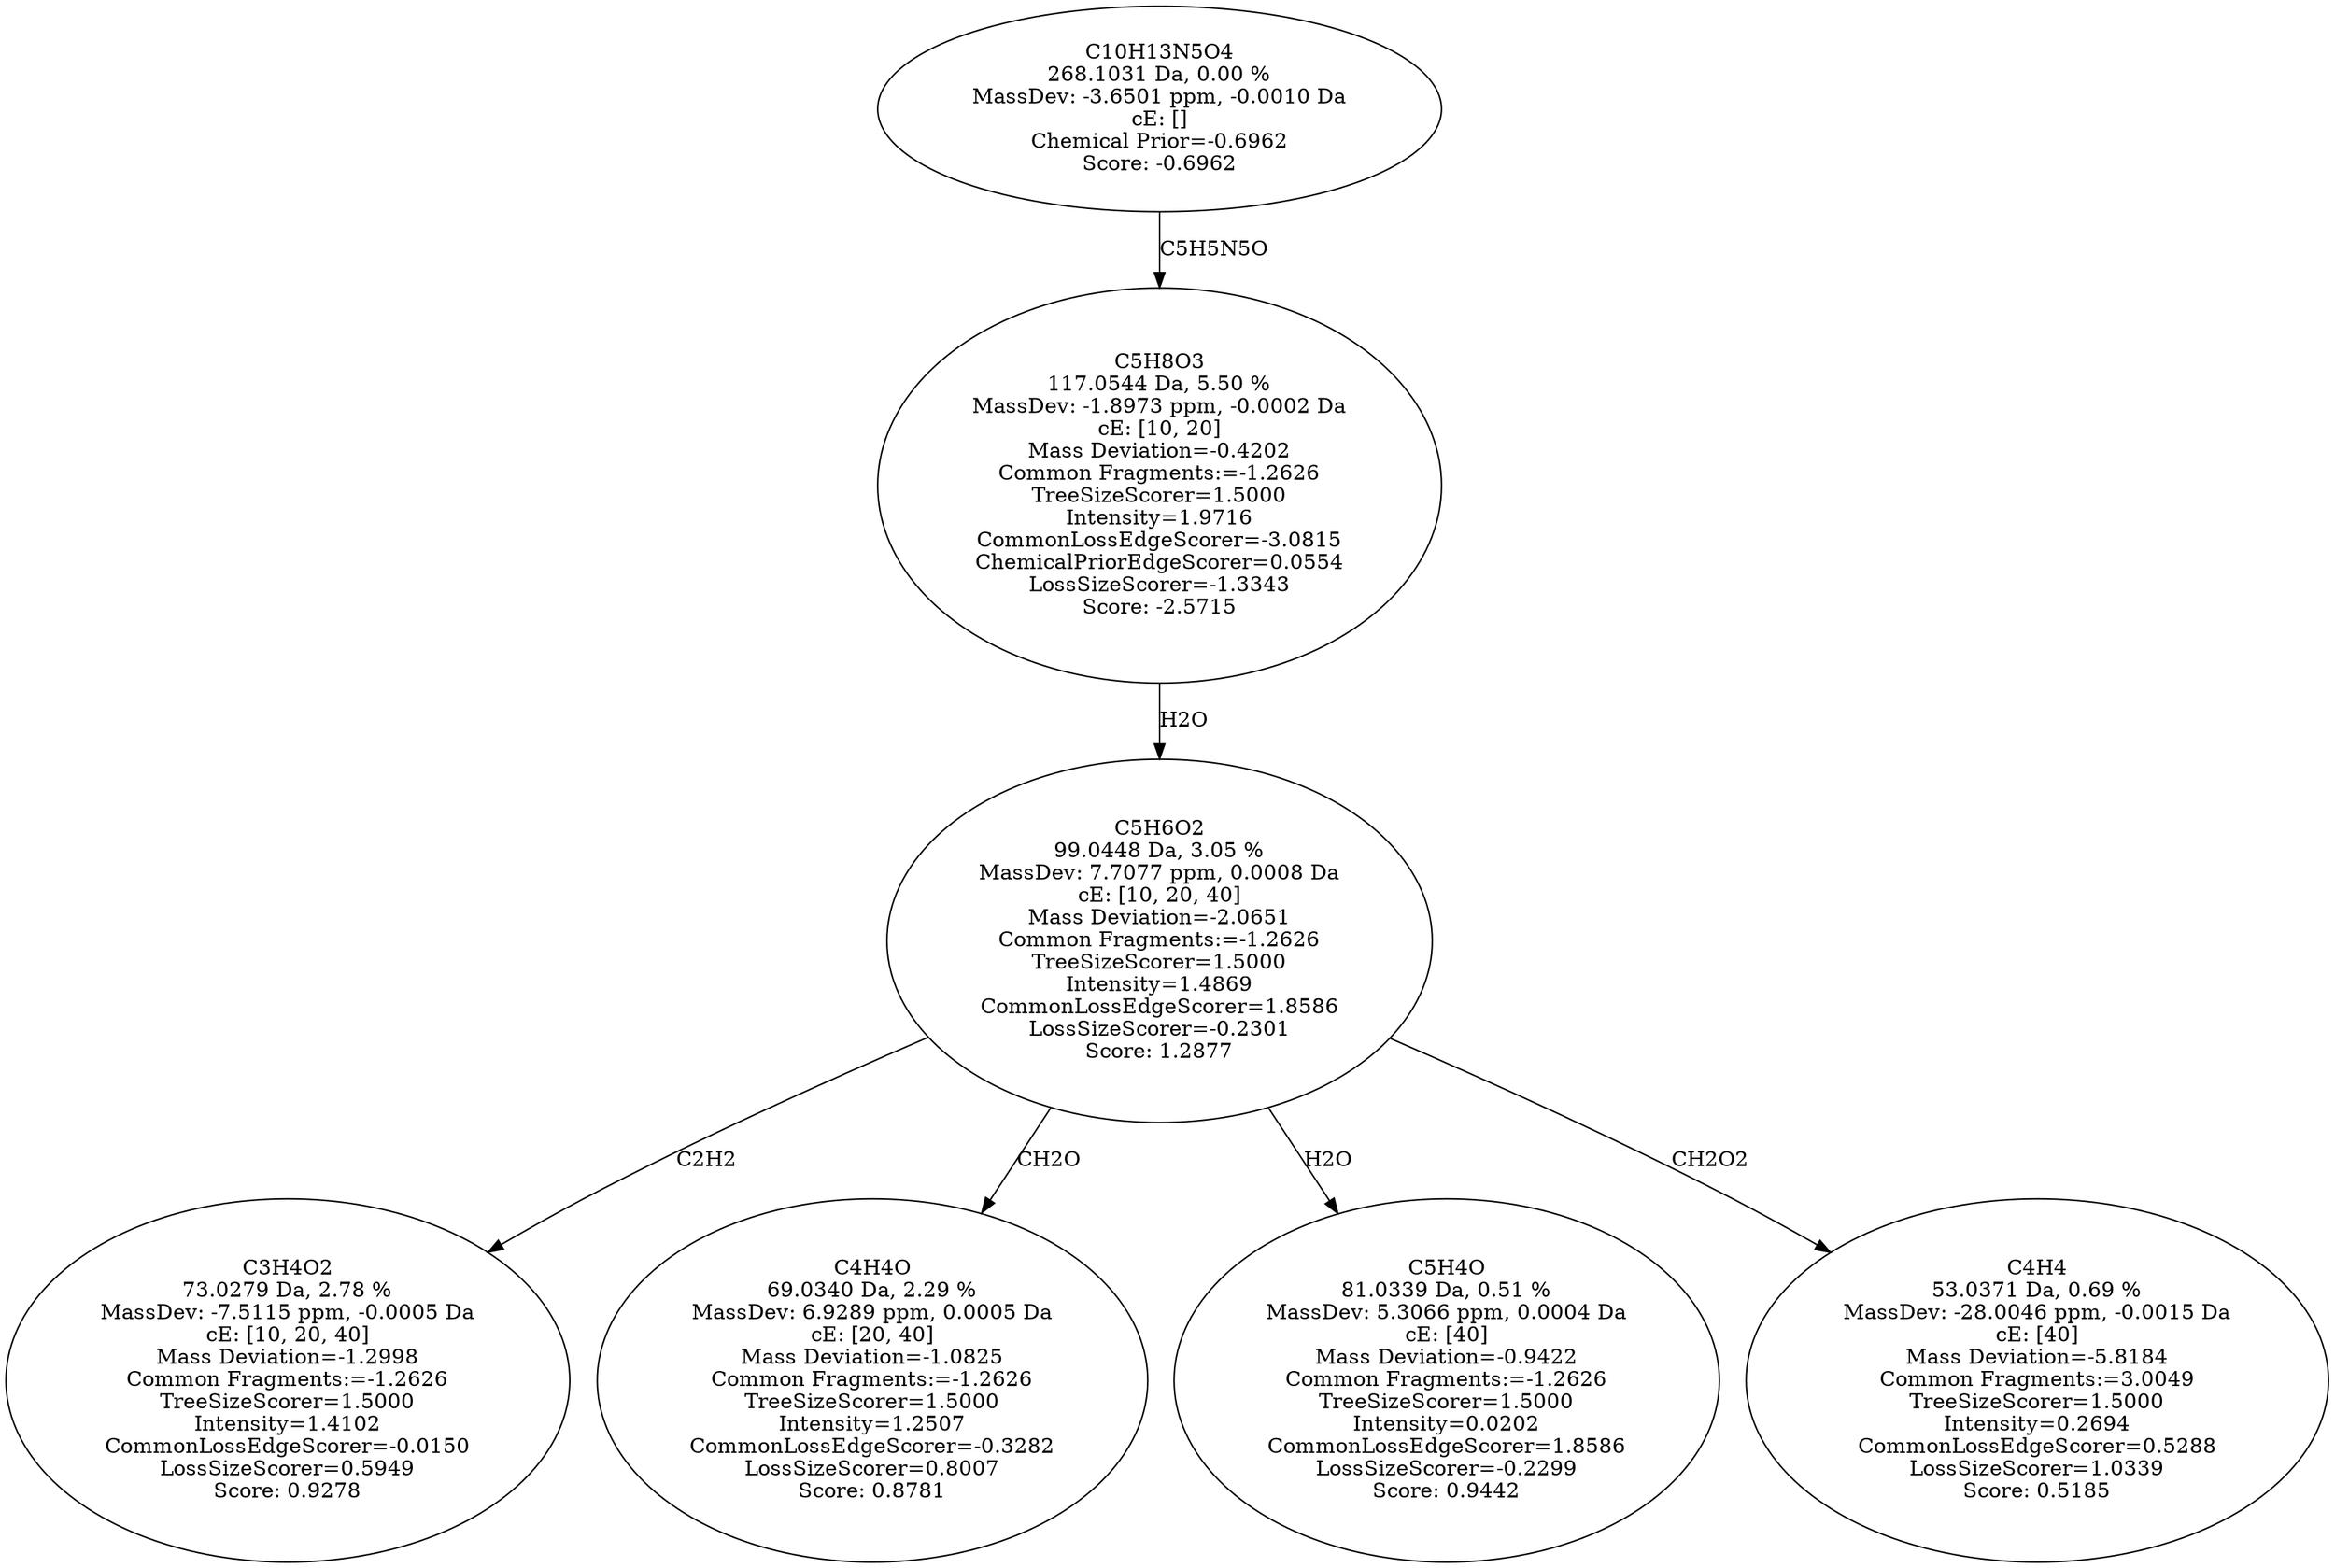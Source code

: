 strict digraph {
v1 [label="C3H4O2\n73.0279 Da, 2.78 %\nMassDev: -7.5115 ppm, -0.0005 Da\ncE: [10, 20, 40]\nMass Deviation=-1.2998\nCommon Fragments:=-1.2626\nTreeSizeScorer=1.5000\nIntensity=1.4102\nCommonLossEdgeScorer=-0.0150\nLossSizeScorer=0.5949\nScore: 0.9278"];
v2 [label="C4H4O\n69.0340 Da, 2.29 %\nMassDev: 6.9289 ppm, 0.0005 Da\ncE: [20, 40]\nMass Deviation=-1.0825\nCommon Fragments:=-1.2626\nTreeSizeScorer=1.5000\nIntensity=1.2507\nCommonLossEdgeScorer=-0.3282\nLossSizeScorer=0.8007\nScore: 0.8781"];
v3 [label="C5H4O\n81.0339 Da, 0.51 %\nMassDev: 5.3066 ppm, 0.0004 Da\ncE: [40]\nMass Deviation=-0.9422\nCommon Fragments:=-1.2626\nTreeSizeScorer=1.5000\nIntensity=0.0202\nCommonLossEdgeScorer=1.8586\nLossSizeScorer=-0.2299\nScore: 0.9442"];
v4 [label="C4H4\n53.0371 Da, 0.69 %\nMassDev: -28.0046 ppm, -0.0015 Da\ncE: [40]\nMass Deviation=-5.8184\nCommon Fragments:=3.0049\nTreeSizeScorer=1.5000\nIntensity=0.2694\nCommonLossEdgeScorer=0.5288\nLossSizeScorer=1.0339\nScore: 0.5185"];
v5 [label="C5H6O2\n99.0448 Da, 3.05 %\nMassDev: 7.7077 ppm, 0.0008 Da\ncE: [10, 20, 40]\nMass Deviation=-2.0651\nCommon Fragments:=-1.2626\nTreeSizeScorer=1.5000\nIntensity=1.4869\nCommonLossEdgeScorer=1.8586\nLossSizeScorer=-0.2301\nScore: 1.2877"];
v6 [label="C5H8O3\n117.0544 Da, 5.50 %\nMassDev: -1.8973 ppm, -0.0002 Da\ncE: [10, 20]\nMass Deviation=-0.4202\nCommon Fragments:=-1.2626\nTreeSizeScorer=1.5000\nIntensity=1.9716\nCommonLossEdgeScorer=-3.0815\nChemicalPriorEdgeScorer=0.0554\nLossSizeScorer=-1.3343\nScore: -2.5715"];
v7 [label="C10H13N5O4\n268.1031 Da, 0.00 %\nMassDev: -3.6501 ppm, -0.0010 Da\ncE: []\nChemical Prior=-0.6962\nScore: -0.6962"];
v5 -> v1 [label="C2H2"];
v5 -> v2 [label="CH2O"];
v5 -> v3 [label="H2O"];
v5 -> v4 [label="CH2O2"];
v6 -> v5 [label="H2O"];
v7 -> v6 [label="C5H5N5O"];
}
